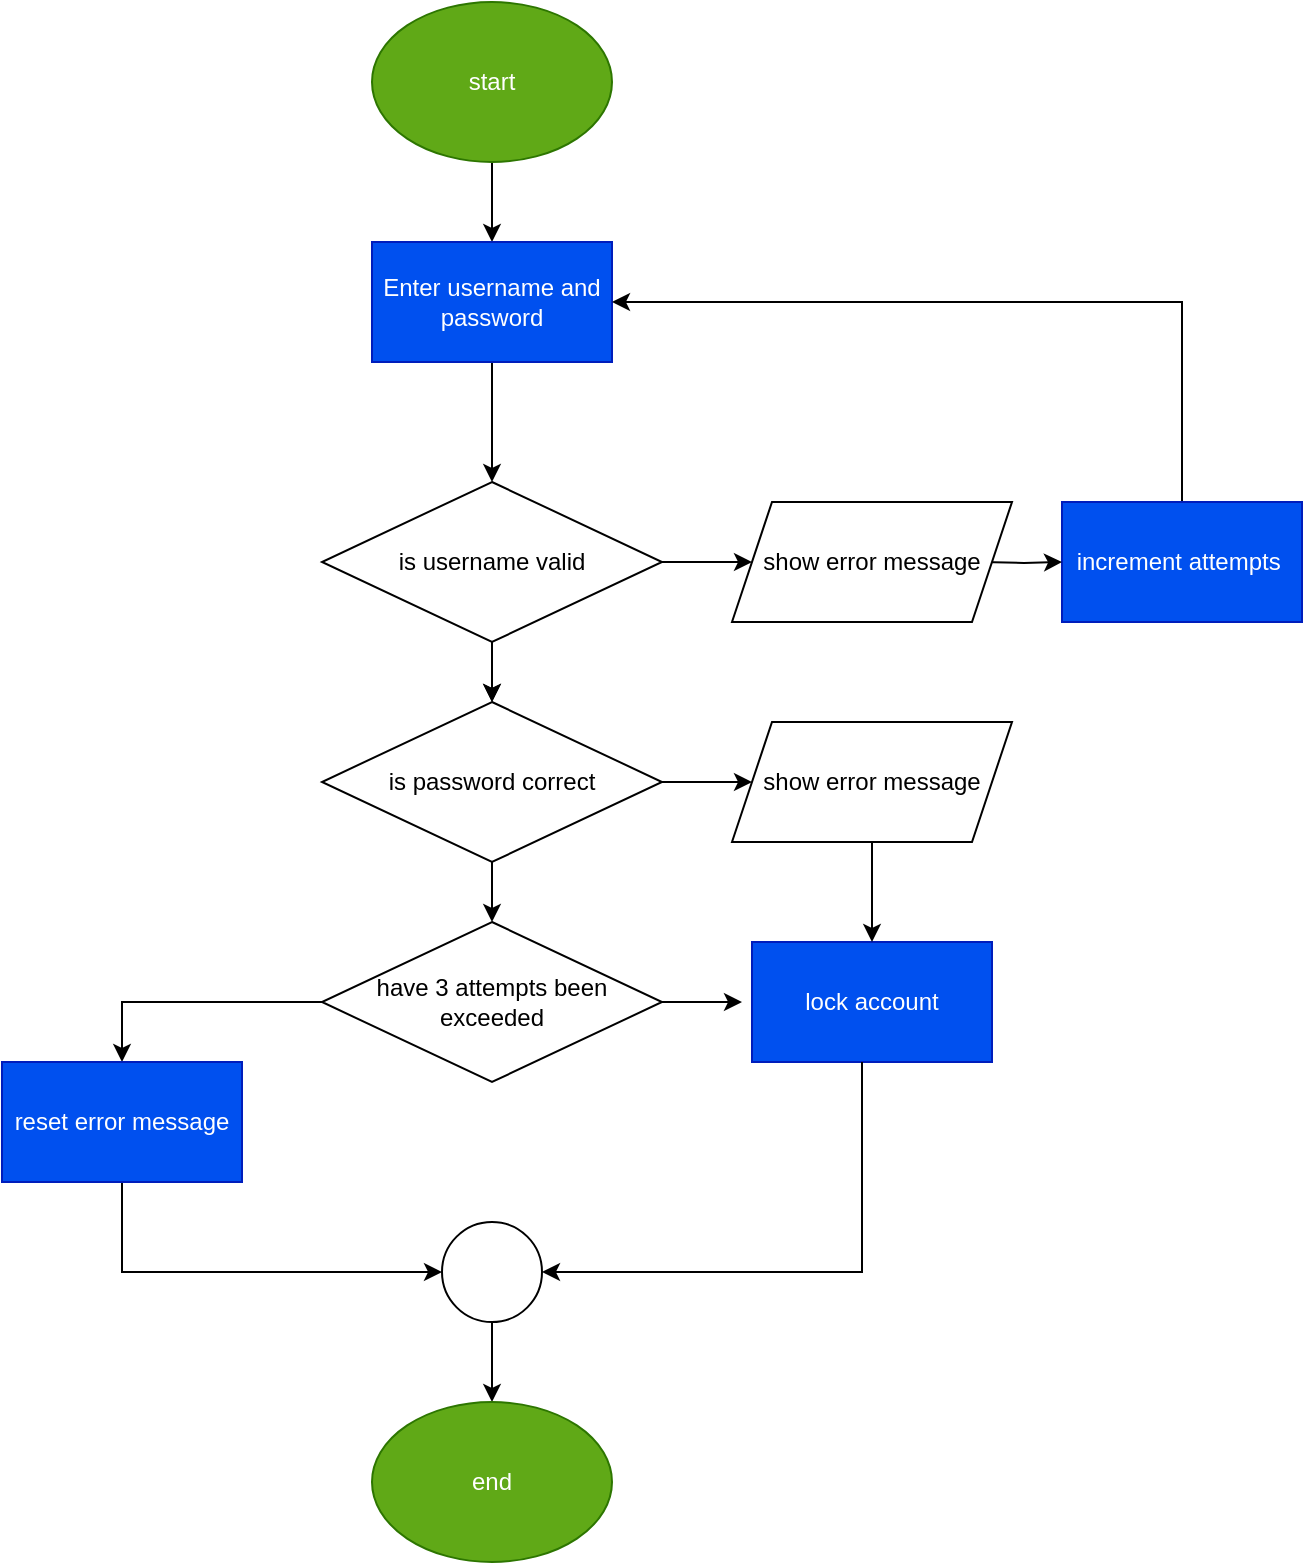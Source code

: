 <mxfile version="28.0.7">
  <diagram name="Page-1" id="UMYnOlBQfNwMIUfOVLpk">
    <mxGraphModel dx="1148" dy="816" grid="1" gridSize="10" guides="1" tooltips="1" connect="1" arrows="1" fold="1" page="1" pageScale="1" pageWidth="827" pageHeight="1169" math="0" shadow="0">
      <root>
        <mxCell id="0" />
        <mxCell id="1" parent="0" />
        <mxCell id="O6zO1VfGxvm90Is3R1CI-14" value="" style="edgeStyle=orthogonalEdgeStyle;rounded=0;orthogonalLoop=1;jettySize=auto;html=1;" edge="1" parent="1" source="O6zO1VfGxvm90Is3R1CI-1" target="O6zO1VfGxvm90Is3R1CI-2">
          <mxGeometry relative="1" as="geometry" />
        </mxCell>
        <mxCell id="O6zO1VfGxvm90Is3R1CI-1" value="start" style="ellipse;whiteSpace=wrap;html=1;fillColor=#60a917;fontColor=#ffffff;strokeColor=#2D7600;" vertex="1" parent="1">
          <mxGeometry x="335" y="250" width="120" height="80" as="geometry" />
        </mxCell>
        <mxCell id="O6zO1VfGxvm90Is3R1CI-15" value="" style="edgeStyle=orthogonalEdgeStyle;rounded=0;orthogonalLoop=1;jettySize=auto;html=1;" edge="1" parent="1" source="O6zO1VfGxvm90Is3R1CI-2" target="O6zO1VfGxvm90Is3R1CI-5">
          <mxGeometry relative="1" as="geometry" />
        </mxCell>
        <mxCell id="O6zO1VfGxvm90Is3R1CI-2" value="Enter username and password" style="rounded=0;whiteSpace=wrap;html=1;fillColor=#0050ef;fontColor=#ffffff;strokeColor=#001DBC;" vertex="1" parent="1">
          <mxGeometry x="335" y="370" width="120" height="60" as="geometry" />
        </mxCell>
        <mxCell id="O6zO1VfGxvm90Is3R1CI-21" style="edgeStyle=orthogonalEdgeStyle;rounded=0;orthogonalLoop=1;jettySize=auto;html=1;entryX=1;entryY=0.5;entryDx=0;entryDy=0;" edge="1" parent="1" source="O6zO1VfGxvm90Is3R1CI-3" target="O6zO1VfGxvm90Is3R1CI-2">
          <mxGeometry relative="1" as="geometry">
            <mxPoint x="570" y="380" as="targetPoint" />
            <Array as="points">
              <mxPoint x="740" y="400" />
            </Array>
          </mxGeometry>
        </mxCell>
        <mxCell id="O6zO1VfGxvm90Is3R1CI-3" value="increment attempts&amp;nbsp;" style="rounded=0;whiteSpace=wrap;html=1;fillColor=#0050ef;fontColor=#ffffff;strokeColor=#001DBC;" vertex="1" parent="1">
          <mxGeometry x="680" y="500" width="120" height="60" as="geometry" />
        </mxCell>
        <mxCell id="O6zO1VfGxvm90Is3R1CI-16" value="" style="edgeStyle=orthogonalEdgeStyle;rounded=0;orthogonalLoop=1;jettySize=auto;html=1;" edge="1" parent="1" source="O6zO1VfGxvm90Is3R1CI-5" target="O6zO1VfGxvm90Is3R1CI-6">
          <mxGeometry relative="1" as="geometry" />
        </mxCell>
        <mxCell id="O6zO1VfGxvm90Is3R1CI-31" value="" style="edgeStyle=orthogonalEdgeStyle;rounded=0;orthogonalLoop=1;jettySize=auto;html=1;" edge="1" parent="1" source="O6zO1VfGxvm90Is3R1CI-5" target="O6zO1VfGxvm90Is3R1CI-6">
          <mxGeometry relative="1" as="geometry" />
        </mxCell>
        <mxCell id="O6zO1VfGxvm90Is3R1CI-37" value="" style="edgeStyle=orthogonalEdgeStyle;rounded=0;orthogonalLoop=1;jettySize=auto;html=1;" edge="1" parent="1" source="O6zO1VfGxvm90Is3R1CI-5" target="O6zO1VfGxvm90Is3R1CI-35">
          <mxGeometry relative="1" as="geometry" />
        </mxCell>
        <mxCell id="O6zO1VfGxvm90Is3R1CI-5" value="is username valid" style="rhombus;whiteSpace=wrap;html=1;" vertex="1" parent="1">
          <mxGeometry x="310" y="490" width="170" height="80" as="geometry" />
        </mxCell>
        <mxCell id="O6zO1VfGxvm90Is3R1CI-18" value="" style="edgeStyle=orthogonalEdgeStyle;rounded=0;orthogonalLoop=1;jettySize=auto;html=1;" edge="1" parent="1" source="O6zO1VfGxvm90Is3R1CI-6" target="O6zO1VfGxvm90Is3R1CI-7">
          <mxGeometry relative="1" as="geometry" />
        </mxCell>
        <mxCell id="O6zO1VfGxvm90Is3R1CI-33" value="" style="edgeStyle=orthogonalEdgeStyle;rounded=0;orthogonalLoop=1;jettySize=auto;html=1;" edge="1" parent="1" source="O6zO1VfGxvm90Is3R1CI-6" target="O6zO1VfGxvm90Is3R1CI-32">
          <mxGeometry relative="1" as="geometry" />
        </mxCell>
        <mxCell id="O6zO1VfGxvm90Is3R1CI-6" value="is password correct" style="rhombus;whiteSpace=wrap;html=1;" vertex="1" parent="1">
          <mxGeometry x="310" y="600" width="170" height="80" as="geometry" />
        </mxCell>
        <mxCell id="O6zO1VfGxvm90Is3R1CI-23" value="" style="edgeStyle=orthogonalEdgeStyle;rounded=0;orthogonalLoop=1;jettySize=auto;html=1;" edge="1" parent="1" source="O6zO1VfGxvm90Is3R1CI-7">
          <mxGeometry relative="1" as="geometry">
            <mxPoint x="520" y="750" as="targetPoint" />
          </mxGeometry>
        </mxCell>
        <mxCell id="O6zO1VfGxvm90Is3R1CI-24" style="edgeStyle=orthogonalEdgeStyle;rounded=0;orthogonalLoop=1;jettySize=auto;html=1;entryX=0.5;entryY=0;entryDx=0;entryDy=0;" edge="1" parent="1" source="O6zO1VfGxvm90Is3R1CI-7" target="O6zO1VfGxvm90Is3R1CI-11">
          <mxGeometry relative="1" as="geometry" />
        </mxCell>
        <mxCell id="O6zO1VfGxvm90Is3R1CI-7" value="have 3 attempts been exceeded" style="rhombus;whiteSpace=wrap;html=1;" vertex="1" parent="1">
          <mxGeometry x="310" y="710" width="170" height="80" as="geometry" />
        </mxCell>
        <mxCell id="O6zO1VfGxvm90Is3R1CI-20" value="" style="edgeStyle=orthogonalEdgeStyle;rounded=0;orthogonalLoop=1;jettySize=auto;html=1;" edge="1" parent="1" target="O6zO1VfGxvm90Is3R1CI-3">
          <mxGeometry relative="1" as="geometry">
            <mxPoint x="640" y="530" as="sourcePoint" />
          </mxGeometry>
        </mxCell>
        <mxCell id="O6zO1VfGxvm90Is3R1CI-9" value="lock account" style="rounded=0;whiteSpace=wrap;html=1;fillColor=#0050ef;fontColor=#ffffff;strokeColor=#001DBC;" vertex="1" parent="1">
          <mxGeometry x="525" y="720" width="120" height="60" as="geometry" />
        </mxCell>
        <mxCell id="O6zO1VfGxvm90Is3R1CI-26" style="edgeStyle=orthogonalEdgeStyle;rounded=0;orthogonalLoop=1;jettySize=auto;html=1;entryX=1;entryY=0.5;entryDx=0;entryDy=0;" edge="1" parent="1" target="O6zO1VfGxvm90Is3R1CI-13">
          <mxGeometry relative="1" as="geometry">
            <mxPoint x="580" y="780" as="sourcePoint" />
            <Array as="points">
              <mxPoint x="580" y="885" />
            </Array>
          </mxGeometry>
        </mxCell>
        <mxCell id="O6zO1VfGxvm90Is3R1CI-25" style="edgeStyle=orthogonalEdgeStyle;rounded=0;orthogonalLoop=1;jettySize=auto;html=1;entryX=0;entryY=0.5;entryDx=0;entryDy=0;" edge="1" parent="1" source="O6zO1VfGxvm90Is3R1CI-11" target="O6zO1VfGxvm90Is3R1CI-13">
          <mxGeometry relative="1" as="geometry">
            <Array as="points">
              <mxPoint x="210" y="885" />
            </Array>
          </mxGeometry>
        </mxCell>
        <mxCell id="O6zO1VfGxvm90Is3R1CI-11" value="reset error message" style="rounded=0;whiteSpace=wrap;html=1;fillColor=#0050ef;fontColor=#ffffff;strokeColor=#001DBC;" vertex="1" parent="1">
          <mxGeometry x="150" y="780" width="120" height="60" as="geometry" />
        </mxCell>
        <mxCell id="O6zO1VfGxvm90Is3R1CI-28" value="" style="edgeStyle=orthogonalEdgeStyle;rounded=0;orthogonalLoop=1;jettySize=auto;html=1;" edge="1" parent="1" source="O6zO1VfGxvm90Is3R1CI-13">
          <mxGeometry relative="1" as="geometry">
            <mxPoint x="395" y="950" as="targetPoint" />
          </mxGeometry>
        </mxCell>
        <mxCell id="O6zO1VfGxvm90Is3R1CI-13" value="" style="ellipse;whiteSpace=wrap;html=1;aspect=fixed;" vertex="1" parent="1">
          <mxGeometry x="370" y="860" width="50" height="50" as="geometry" />
        </mxCell>
        <mxCell id="O6zO1VfGxvm90Is3R1CI-30" value="end" style="ellipse;whiteSpace=wrap;html=1;fillColor=#60a917;fontColor=#ffffff;strokeColor=#2D7600;" vertex="1" parent="1">
          <mxGeometry x="335" y="950" width="120" height="80" as="geometry" />
        </mxCell>
        <mxCell id="O6zO1VfGxvm90Is3R1CI-34" value="" style="edgeStyle=orthogonalEdgeStyle;rounded=0;orthogonalLoop=1;jettySize=auto;html=1;" edge="1" parent="1" source="O6zO1VfGxvm90Is3R1CI-32" target="O6zO1VfGxvm90Is3R1CI-9">
          <mxGeometry relative="1" as="geometry" />
        </mxCell>
        <mxCell id="O6zO1VfGxvm90Is3R1CI-32" value="show error message" style="shape=parallelogram;perimeter=parallelogramPerimeter;whiteSpace=wrap;html=1;fixedSize=1;" vertex="1" parent="1">
          <mxGeometry x="515" y="610" width="140" height="60" as="geometry" />
        </mxCell>
        <mxCell id="O6zO1VfGxvm90Is3R1CI-35" value="show error message" style="shape=parallelogram;perimeter=parallelogramPerimeter;whiteSpace=wrap;html=1;fixedSize=1;" vertex="1" parent="1">
          <mxGeometry x="515" y="500" width="140" height="60" as="geometry" />
        </mxCell>
      </root>
    </mxGraphModel>
  </diagram>
</mxfile>
